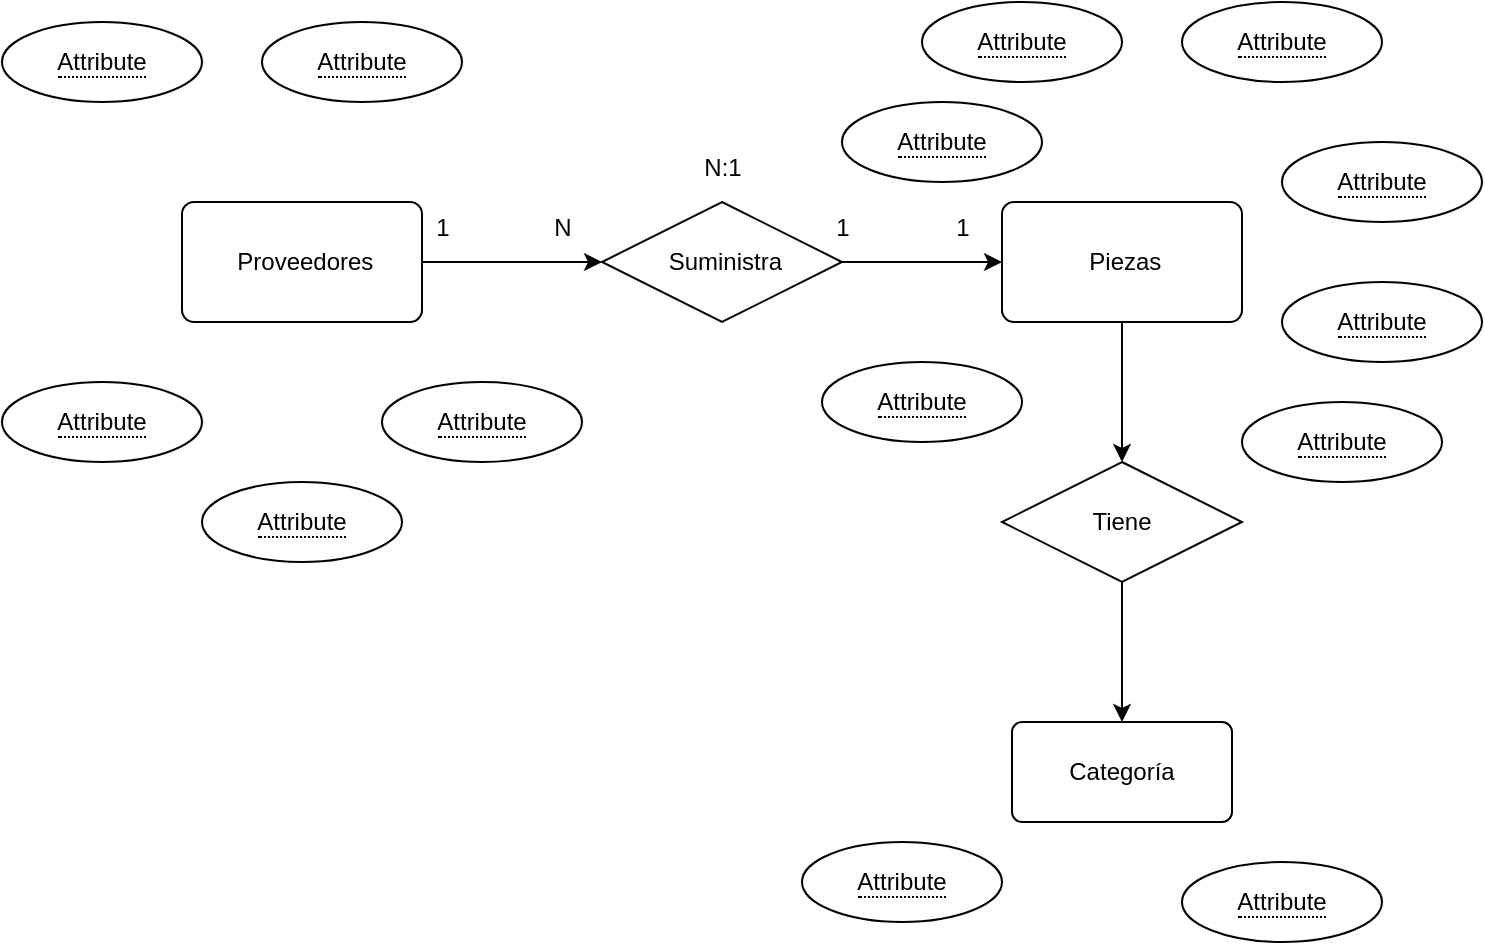<mxfile version="22.1.11" type="github">
  <diagram name="Página-1" id="HXscAXebXodow1kUajSK">
    <mxGraphModel dx="754" dy="473" grid="1" gridSize="10" guides="1" tooltips="1" connect="1" arrows="1" fold="1" page="1" pageScale="1" pageWidth="827" pageHeight="1169" math="0" shadow="0">
      <root>
        <mxCell id="0" />
        <mxCell id="1" parent="0" />
        <mxCell id="k9BXR0PYFPTBoP2N4pA_-7" value="" style="edgeStyle=orthogonalEdgeStyle;rounded=0;orthogonalLoop=1;jettySize=auto;html=1;" edge="1" parent="1" source="k9BXR0PYFPTBoP2N4pA_-2" target="k9BXR0PYFPTBoP2N4pA_-4">
          <mxGeometry relative="1" as="geometry" />
        </mxCell>
        <mxCell id="k9BXR0PYFPTBoP2N4pA_-2" value="&amp;nbsp;Proveedores" style="rounded=1;arcSize=10;whiteSpace=wrap;html=1;align=center;" vertex="1" parent="1">
          <mxGeometry x="120" y="780" width="120" height="60" as="geometry" />
        </mxCell>
        <mxCell id="k9BXR0PYFPTBoP2N4pA_-9" value="" style="edgeStyle=orthogonalEdgeStyle;rounded=0;orthogonalLoop=1;jettySize=auto;html=1;" edge="1" parent="1" source="k9BXR0PYFPTBoP2N4pA_-3" target="k9BXR0PYFPTBoP2N4pA_-5">
          <mxGeometry relative="1" as="geometry" />
        </mxCell>
        <mxCell id="k9BXR0PYFPTBoP2N4pA_-3" value="&amp;nbsp;Piezas" style="rounded=1;arcSize=10;whiteSpace=wrap;html=1;align=center;" vertex="1" parent="1">
          <mxGeometry x="530" y="780" width="120" height="60" as="geometry" />
        </mxCell>
        <mxCell id="k9BXR0PYFPTBoP2N4pA_-8" value="" style="edgeStyle=orthogonalEdgeStyle;rounded=0;orthogonalLoop=1;jettySize=auto;html=1;" edge="1" parent="1" source="k9BXR0PYFPTBoP2N4pA_-4" target="k9BXR0PYFPTBoP2N4pA_-3">
          <mxGeometry relative="1" as="geometry" />
        </mxCell>
        <mxCell id="k9BXR0PYFPTBoP2N4pA_-4" value="&amp;nbsp;Suministra" style="shape=rhombus;perimeter=rhombusPerimeter;whiteSpace=wrap;html=1;align=center;" vertex="1" parent="1">
          <mxGeometry x="330" y="780" width="120" height="60" as="geometry" />
        </mxCell>
        <mxCell id="k9BXR0PYFPTBoP2N4pA_-12" value="" style="edgeStyle=orthogonalEdgeStyle;rounded=0;orthogonalLoop=1;jettySize=auto;html=1;" edge="1" parent="1" source="k9BXR0PYFPTBoP2N4pA_-5" target="k9BXR0PYFPTBoP2N4pA_-6">
          <mxGeometry relative="1" as="geometry" />
        </mxCell>
        <mxCell id="k9BXR0PYFPTBoP2N4pA_-5" value="Tiene" style="shape=rhombus;perimeter=rhombusPerimeter;whiteSpace=wrap;html=1;align=center;" vertex="1" parent="1">
          <mxGeometry x="530" y="910" width="120" height="60" as="geometry" />
        </mxCell>
        <mxCell id="k9BXR0PYFPTBoP2N4pA_-6" value="Categoría" style="rounded=1;arcSize=10;whiteSpace=wrap;html=1;align=center;" vertex="1" parent="1">
          <mxGeometry x="535" y="1040" width="110" height="50" as="geometry" />
        </mxCell>
        <mxCell id="k9BXR0PYFPTBoP2N4pA_-13" value="&lt;span style=&quot;border-bottom: 1px dotted&quot;&gt;Attribute&lt;/span&gt;" style="ellipse;whiteSpace=wrap;html=1;align=center;" vertex="1" parent="1">
          <mxGeometry x="160" y="690" width="100" height="40" as="geometry" />
        </mxCell>
        <mxCell id="k9BXR0PYFPTBoP2N4pA_-14" value="&lt;span style=&quot;border-bottom: 1px dotted&quot;&gt;Attribute&lt;/span&gt;" style="ellipse;whiteSpace=wrap;html=1;align=center;" vertex="1" parent="1">
          <mxGeometry x="30" y="690" width="100" height="40" as="geometry" />
        </mxCell>
        <mxCell id="k9BXR0PYFPTBoP2N4pA_-15" value="&lt;span style=&quot;border-bottom: 1px dotted&quot;&gt;Attribute&lt;/span&gt;" style="ellipse;whiteSpace=wrap;html=1;align=center;" vertex="1" parent="1">
          <mxGeometry x="30" y="870" width="100" height="40" as="geometry" />
        </mxCell>
        <mxCell id="k9BXR0PYFPTBoP2N4pA_-16" value="&lt;span style=&quot;border-bottom: 1px dotted&quot;&gt;Attribute&lt;/span&gt;" style="ellipse;whiteSpace=wrap;html=1;align=center;" vertex="1" parent="1">
          <mxGeometry x="220" y="870" width="100" height="40" as="geometry" />
        </mxCell>
        <mxCell id="k9BXR0PYFPTBoP2N4pA_-17" value="&lt;span style=&quot;border-bottom: 1px dotted&quot;&gt;Attribute&lt;/span&gt;" style="ellipse;whiteSpace=wrap;html=1;align=center;" vertex="1" parent="1">
          <mxGeometry x="490" y="680" width="100" height="40" as="geometry" />
        </mxCell>
        <mxCell id="k9BXR0PYFPTBoP2N4pA_-18" value="&lt;span style=&quot;border-bottom: 1px dotted&quot;&gt;Attribute&lt;/span&gt;" style="ellipse;whiteSpace=wrap;html=1;align=center;" vertex="1" parent="1">
          <mxGeometry x="620" y="680" width="100" height="40" as="geometry" />
        </mxCell>
        <mxCell id="k9BXR0PYFPTBoP2N4pA_-19" value="&lt;span style=&quot;border-bottom: 1px dotted&quot;&gt;Attribute&lt;/span&gt;" style="ellipse;whiteSpace=wrap;html=1;align=center;" vertex="1" parent="1">
          <mxGeometry x="670" y="750" width="100" height="40" as="geometry" />
        </mxCell>
        <mxCell id="k9BXR0PYFPTBoP2N4pA_-20" value="&lt;span style=&quot;border-bottom: 1px dotted&quot;&gt;Attribute&lt;/span&gt;" style="ellipse;whiteSpace=wrap;html=1;align=center;" vertex="1" parent="1">
          <mxGeometry x="670" y="820" width="100" height="40" as="geometry" />
        </mxCell>
        <mxCell id="k9BXR0PYFPTBoP2N4pA_-21" value="&lt;span style=&quot;border-bottom: 1px dotted&quot;&gt;Attribute&lt;/span&gt;" style="ellipse;whiteSpace=wrap;html=1;align=center;" vertex="1" parent="1">
          <mxGeometry x="430" y="1100" width="100" height="40" as="geometry" />
        </mxCell>
        <mxCell id="k9BXR0PYFPTBoP2N4pA_-22" value="&lt;span style=&quot;border-bottom: 1px dotted&quot;&gt;Attribute&lt;/span&gt;" style="ellipse;whiteSpace=wrap;html=1;align=center;" vertex="1" parent="1">
          <mxGeometry x="620" y="1110" width="100" height="40" as="geometry" />
        </mxCell>
        <mxCell id="k9BXR0PYFPTBoP2N4pA_-23" value="&lt;span style=&quot;border-bottom: 1px dotted&quot;&gt;Attribute&lt;/span&gt;" style="ellipse;whiteSpace=wrap;html=1;align=center;" vertex="1" parent="1">
          <mxGeometry x="450" y="730" width="100" height="40" as="geometry" />
        </mxCell>
        <mxCell id="k9BXR0PYFPTBoP2N4pA_-24" value="&lt;span style=&quot;border-bottom: 1px dotted&quot;&gt;Attribute&lt;/span&gt;" style="ellipse;whiteSpace=wrap;html=1;align=center;" vertex="1" parent="1">
          <mxGeometry x="130" y="920" width="100" height="40" as="geometry" />
        </mxCell>
        <mxCell id="k9BXR0PYFPTBoP2N4pA_-25" value="&lt;span style=&quot;border-bottom: 1px dotted&quot;&gt;Attribute&lt;/span&gt;" style="ellipse;whiteSpace=wrap;html=1;align=center;" vertex="1" parent="1">
          <mxGeometry x="440" y="860" width="100" height="40" as="geometry" />
        </mxCell>
        <mxCell id="k9BXR0PYFPTBoP2N4pA_-27" value="&lt;span style=&quot;border-bottom: 1px dotted&quot;&gt;Attribute&lt;/span&gt;" style="ellipse;whiteSpace=wrap;html=1;align=center;" vertex="1" parent="1">
          <mxGeometry x="650" y="880" width="100" height="40" as="geometry" />
        </mxCell>
        <mxCell id="k9BXR0PYFPTBoP2N4pA_-28" value="1" style="text;html=1;align=center;verticalAlign=middle;resizable=0;points=[];autosize=1;strokeColor=none;fillColor=none;" vertex="1" parent="1">
          <mxGeometry x="235" y="778" width="30" height="30" as="geometry" />
        </mxCell>
        <mxCell id="k9BXR0PYFPTBoP2N4pA_-29" value="N" style="text;html=1;align=center;verticalAlign=middle;resizable=0;points=[];autosize=1;strokeColor=none;fillColor=none;" vertex="1" parent="1">
          <mxGeometry x="295" y="778" width="30" height="30" as="geometry" />
        </mxCell>
        <mxCell id="k9BXR0PYFPTBoP2N4pA_-30" value="1" style="text;html=1;align=center;verticalAlign=middle;resizable=0;points=[];autosize=1;strokeColor=none;fillColor=none;" vertex="1" parent="1">
          <mxGeometry x="495" y="778" width="30" height="30" as="geometry" />
        </mxCell>
        <mxCell id="k9BXR0PYFPTBoP2N4pA_-32" value="1" style="text;html=1;align=center;verticalAlign=middle;resizable=0;points=[];autosize=1;strokeColor=none;fillColor=none;" vertex="1" parent="1">
          <mxGeometry x="435" y="778" width="30" height="30" as="geometry" />
        </mxCell>
        <mxCell id="k9BXR0PYFPTBoP2N4pA_-33" value="N:1" style="text;html=1;align=center;verticalAlign=middle;resizable=0;points=[];autosize=1;strokeColor=none;fillColor=none;" vertex="1" parent="1">
          <mxGeometry x="370" y="748" width="40" height="30" as="geometry" />
        </mxCell>
      </root>
    </mxGraphModel>
  </diagram>
</mxfile>
